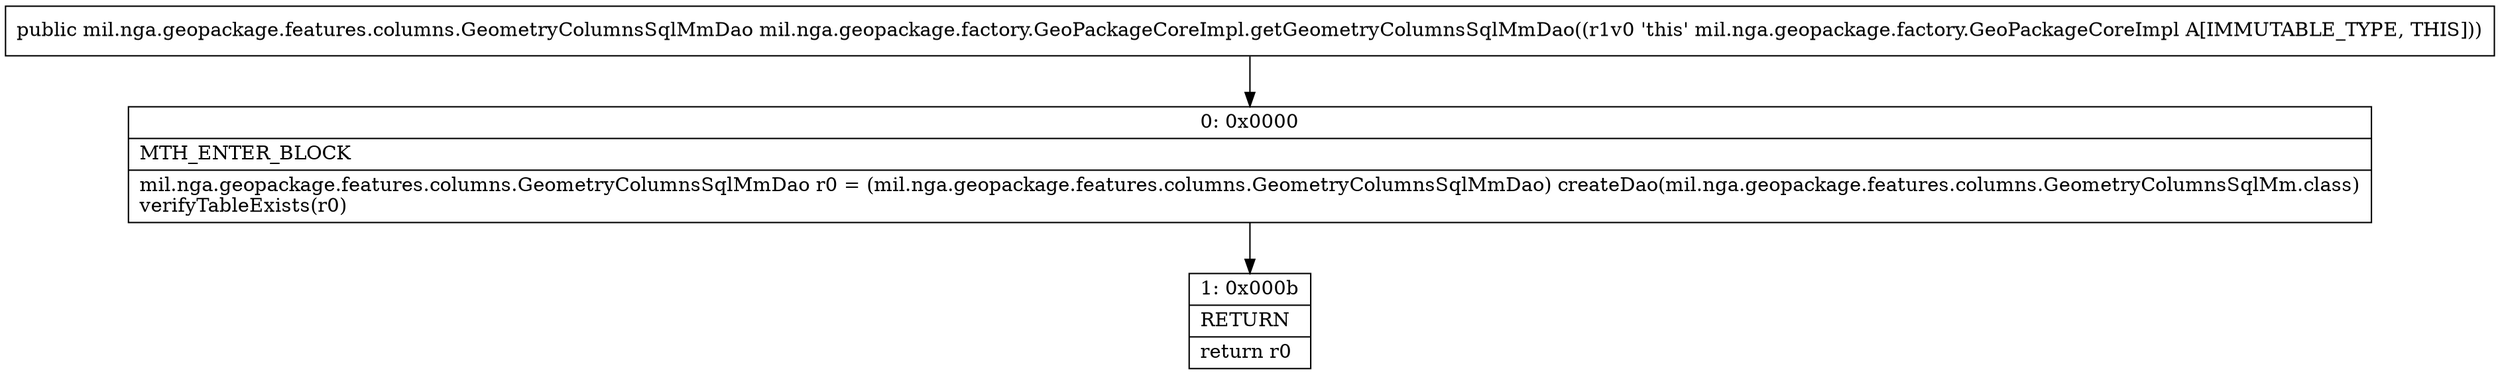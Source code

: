 digraph "CFG formil.nga.geopackage.factory.GeoPackageCoreImpl.getGeometryColumnsSqlMmDao()Lmil\/nga\/geopackage\/features\/columns\/GeometryColumnsSqlMmDao;" {
Node_0 [shape=record,label="{0\:\ 0x0000|MTH_ENTER_BLOCK\l|mil.nga.geopackage.features.columns.GeometryColumnsSqlMmDao r0 = (mil.nga.geopackage.features.columns.GeometryColumnsSqlMmDao) createDao(mil.nga.geopackage.features.columns.GeometryColumnsSqlMm.class)\lverifyTableExists(r0)\l}"];
Node_1 [shape=record,label="{1\:\ 0x000b|RETURN\l|return r0\l}"];
MethodNode[shape=record,label="{public mil.nga.geopackage.features.columns.GeometryColumnsSqlMmDao mil.nga.geopackage.factory.GeoPackageCoreImpl.getGeometryColumnsSqlMmDao((r1v0 'this' mil.nga.geopackage.factory.GeoPackageCoreImpl A[IMMUTABLE_TYPE, THIS])) }"];
MethodNode -> Node_0;
Node_0 -> Node_1;
}

